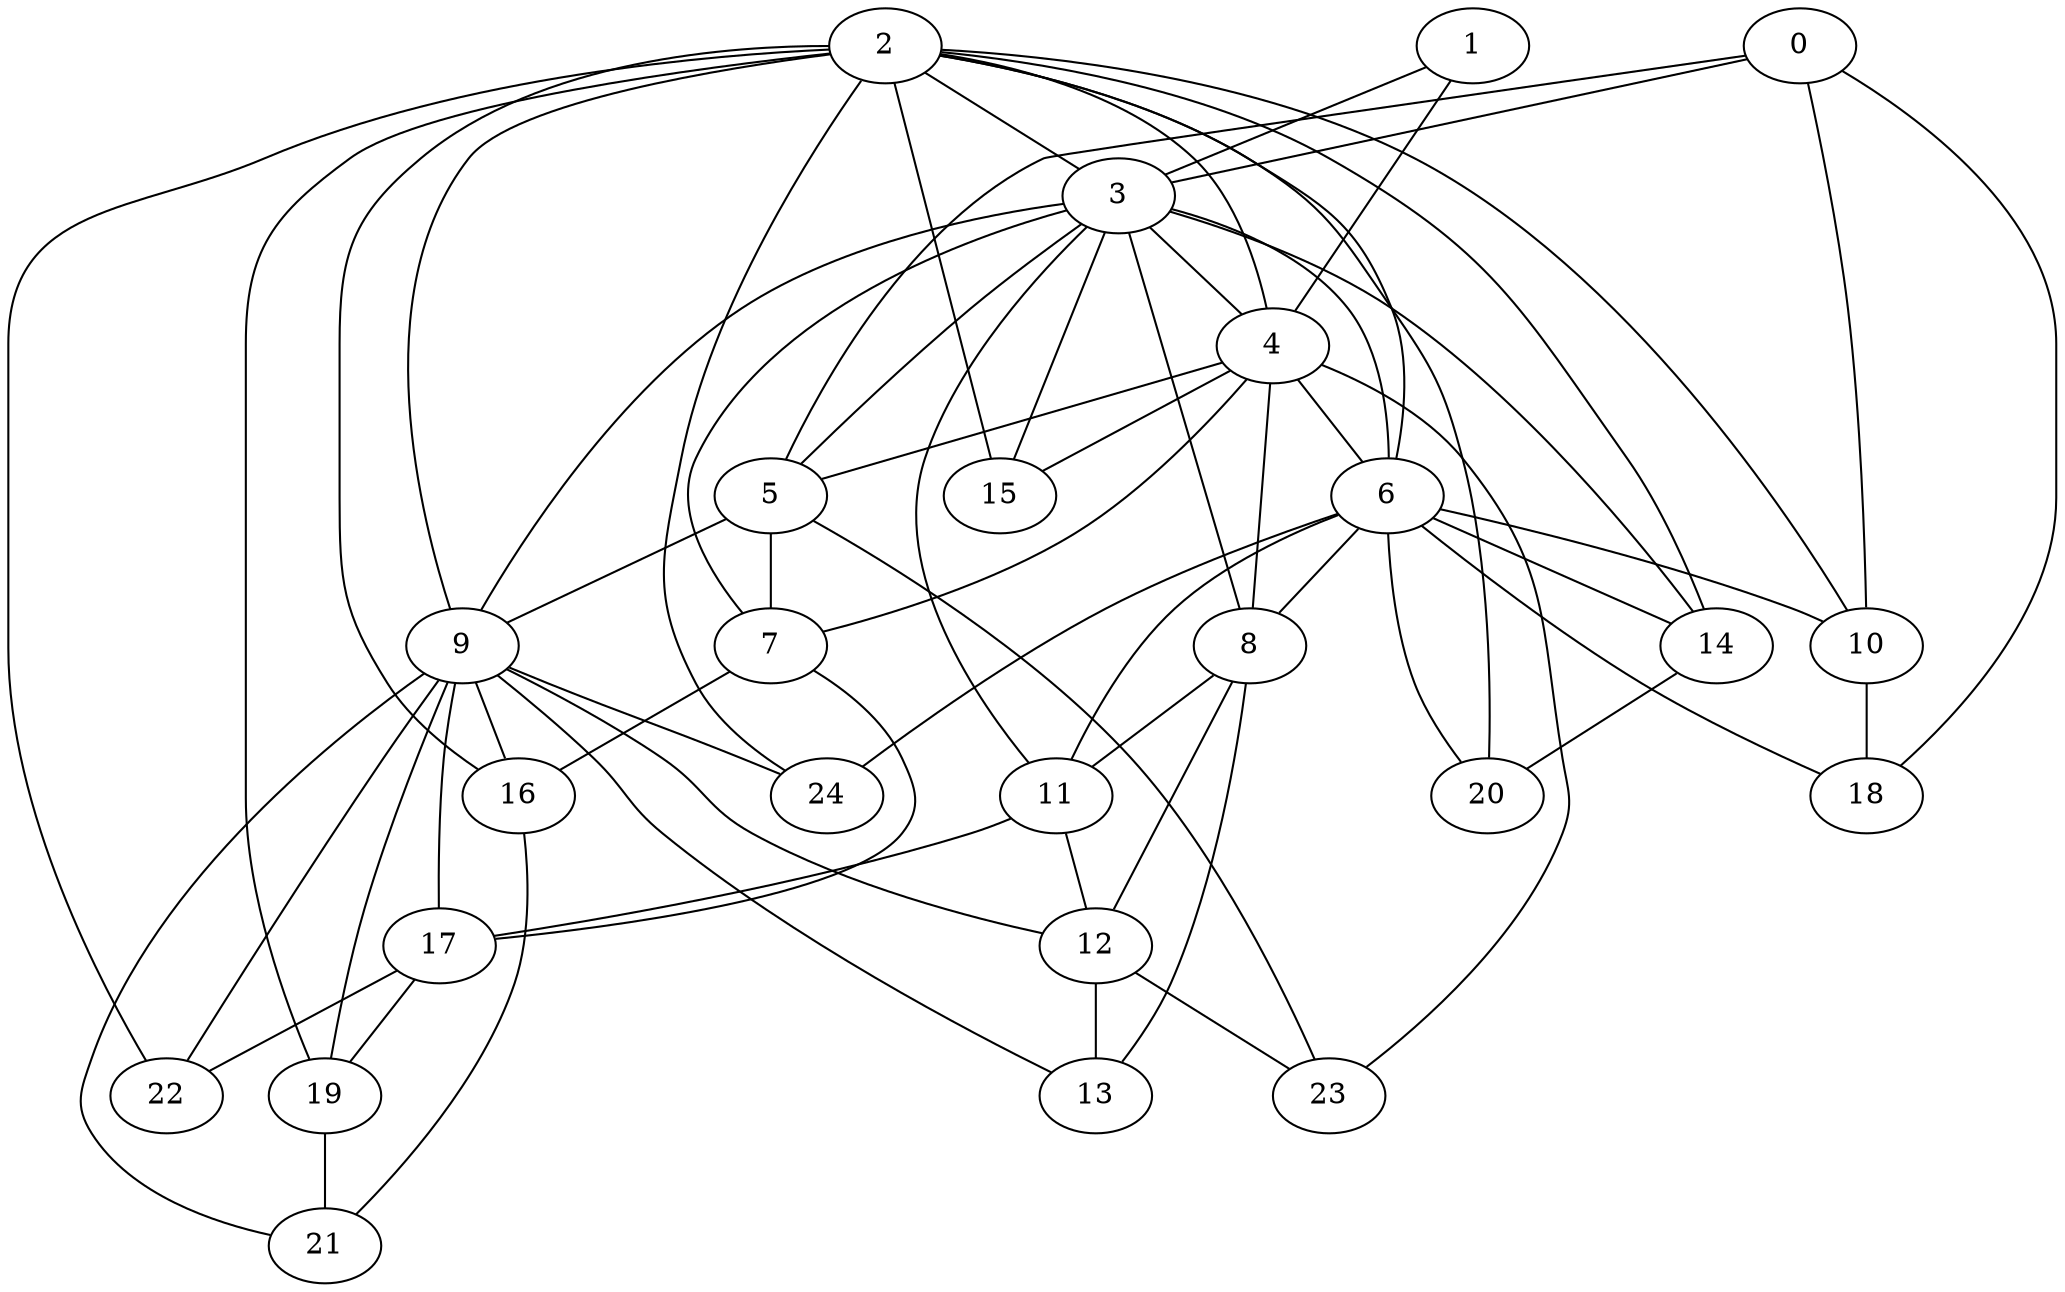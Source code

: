 strict graph "barabasi_albert_graph(25,3)" {
0;
1;
2;
3;
4;
5;
6;
7;
8;
9;
10;
11;
12;
13;
14;
15;
16;
17;
18;
19;
20;
21;
22;
23;
24;
0 -- 18  [is_available=True, prob="1.0"];
0 -- 10  [is_available=True, prob="0.565409817328"];
0 -- 3  [is_available=True, prob="1.0"];
0 -- 5  [is_available=True, prob="0.860292636612"];
1 -- 3  [is_available=True, prob="0.86857497015"];
1 -- 4  [is_available=True, prob="0.453721032299"];
2 -- 3  [is_available=True, prob="1.0"];
2 -- 4  [is_available=True, prob="1.0"];
2 -- 6  [is_available=True, prob="0.87547749398"];
2 -- 9  [is_available=True, prob="0.24485815612"];
2 -- 10  [is_available=True, prob="0.16482220768"];
2 -- 14  [is_available=True, prob="1.0"];
2 -- 15  [is_available=True, prob="0.813044049563"];
2 -- 16  [is_available=True, prob="0.398451388053"];
2 -- 19  [is_available=True, prob="0.503995714195"];
2 -- 20  [is_available=True, prob="0.417660707444"];
2 -- 22  [is_available=True, prob="0.40901240795"];
2 -- 24  [is_available=True, prob="1.0"];
3 -- 4  [is_available=True, prob="1.0"];
3 -- 5  [is_available=True, prob="0.763752684266"];
3 -- 6  [is_available=True, prob="0.00109682137321"];
3 -- 7  [is_available=True, prob="0.269975164013"];
3 -- 8  [is_available=True, prob="0.475027097338"];
3 -- 9  [is_available=True, prob="0.836390876367"];
3 -- 11  [is_available=True, prob="1.0"];
3 -- 14  [is_available=True, prob="0.436726128568"];
3 -- 15  [is_available=True, prob="1.0"];
4 -- 5  [is_available=True, prob="0.467934903621"];
4 -- 6  [is_available=True, prob="0.685721875208"];
4 -- 7  [is_available=True, prob="0.0474700791971"];
4 -- 8  [is_available=True, prob="0.97750012107"];
4 -- 15  [is_available=True, prob="0.226955975562"];
4 -- 23  [is_available=True, prob="0.295180163087"];
5 -- 7  [is_available=True, prob="1.0"];
5 -- 9  [is_available=True, prob="0.61815997174"];
5 -- 23  [is_available=True, prob="1.0"];
6 -- 8  [is_available=True, prob="0.0941276824194"];
6 -- 10  [is_available=True, prob="0.485387220385"];
6 -- 11  [is_available=True, prob="0.555425136718"];
6 -- 14  [is_available=True, prob="0.565710239191"];
6 -- 18  [is_available=True, prob="0.604499162624"];
6 -- 20  [is_available=True, prob="1.0"];
6 -- 24  [is_available=True, prob="0.135655609024"];
7 -- 16  [is_available=True, prob="0.171944604118"];
7 -- 17  [is_available=True, prob="1.0"];
8 -- 11  [is_available=True, prob="0.352669606245"];
8 -- 12  [is_available=True, prob="0.326690793243"];
8 -- 13  [is_available=True, prob="1.0"];
9 -- 12  [is_available=True, prob="1.0"];
9 -- 13  [is_available=True, prob="0.645388884564"];
9 -- 16  [is_available=True, prob="1.0"];
9 -- 17  [is_available=True, prob="1.0"];
9 -- 19  [is_available=True, prob="0.988645196316"];
9 -- 21  [is_available=True, prob="0.253873697215"];
9 -- 22  [is_available=True, prob="1.0"];
9 -- 24  [is_available=True, prob="0.672630622433"];
10 -- 18  [is_available=True, prob="1.0"];
11 -- 17  [is_available=True, prob="0.14920254272"];
11 -- 12  [is_available=True, prob="1.0"];
12 -- 13  [is_available=True, prob="0.452489826632"];
12 -- 23  [is_available=True, prob="0.418991783367"];
14 -- 20  [is_available=True, prob="0.995710624423"];
16 -- 21  [is_available=True, prob="1.0"];
17 -- 19  [is_available=True, prob="0.214424709225"];
17 -- 22  [is_available=True, prob="0.141784598231"];
19 -- 21  [is_available=True, prob="0.142034496377"];
}
